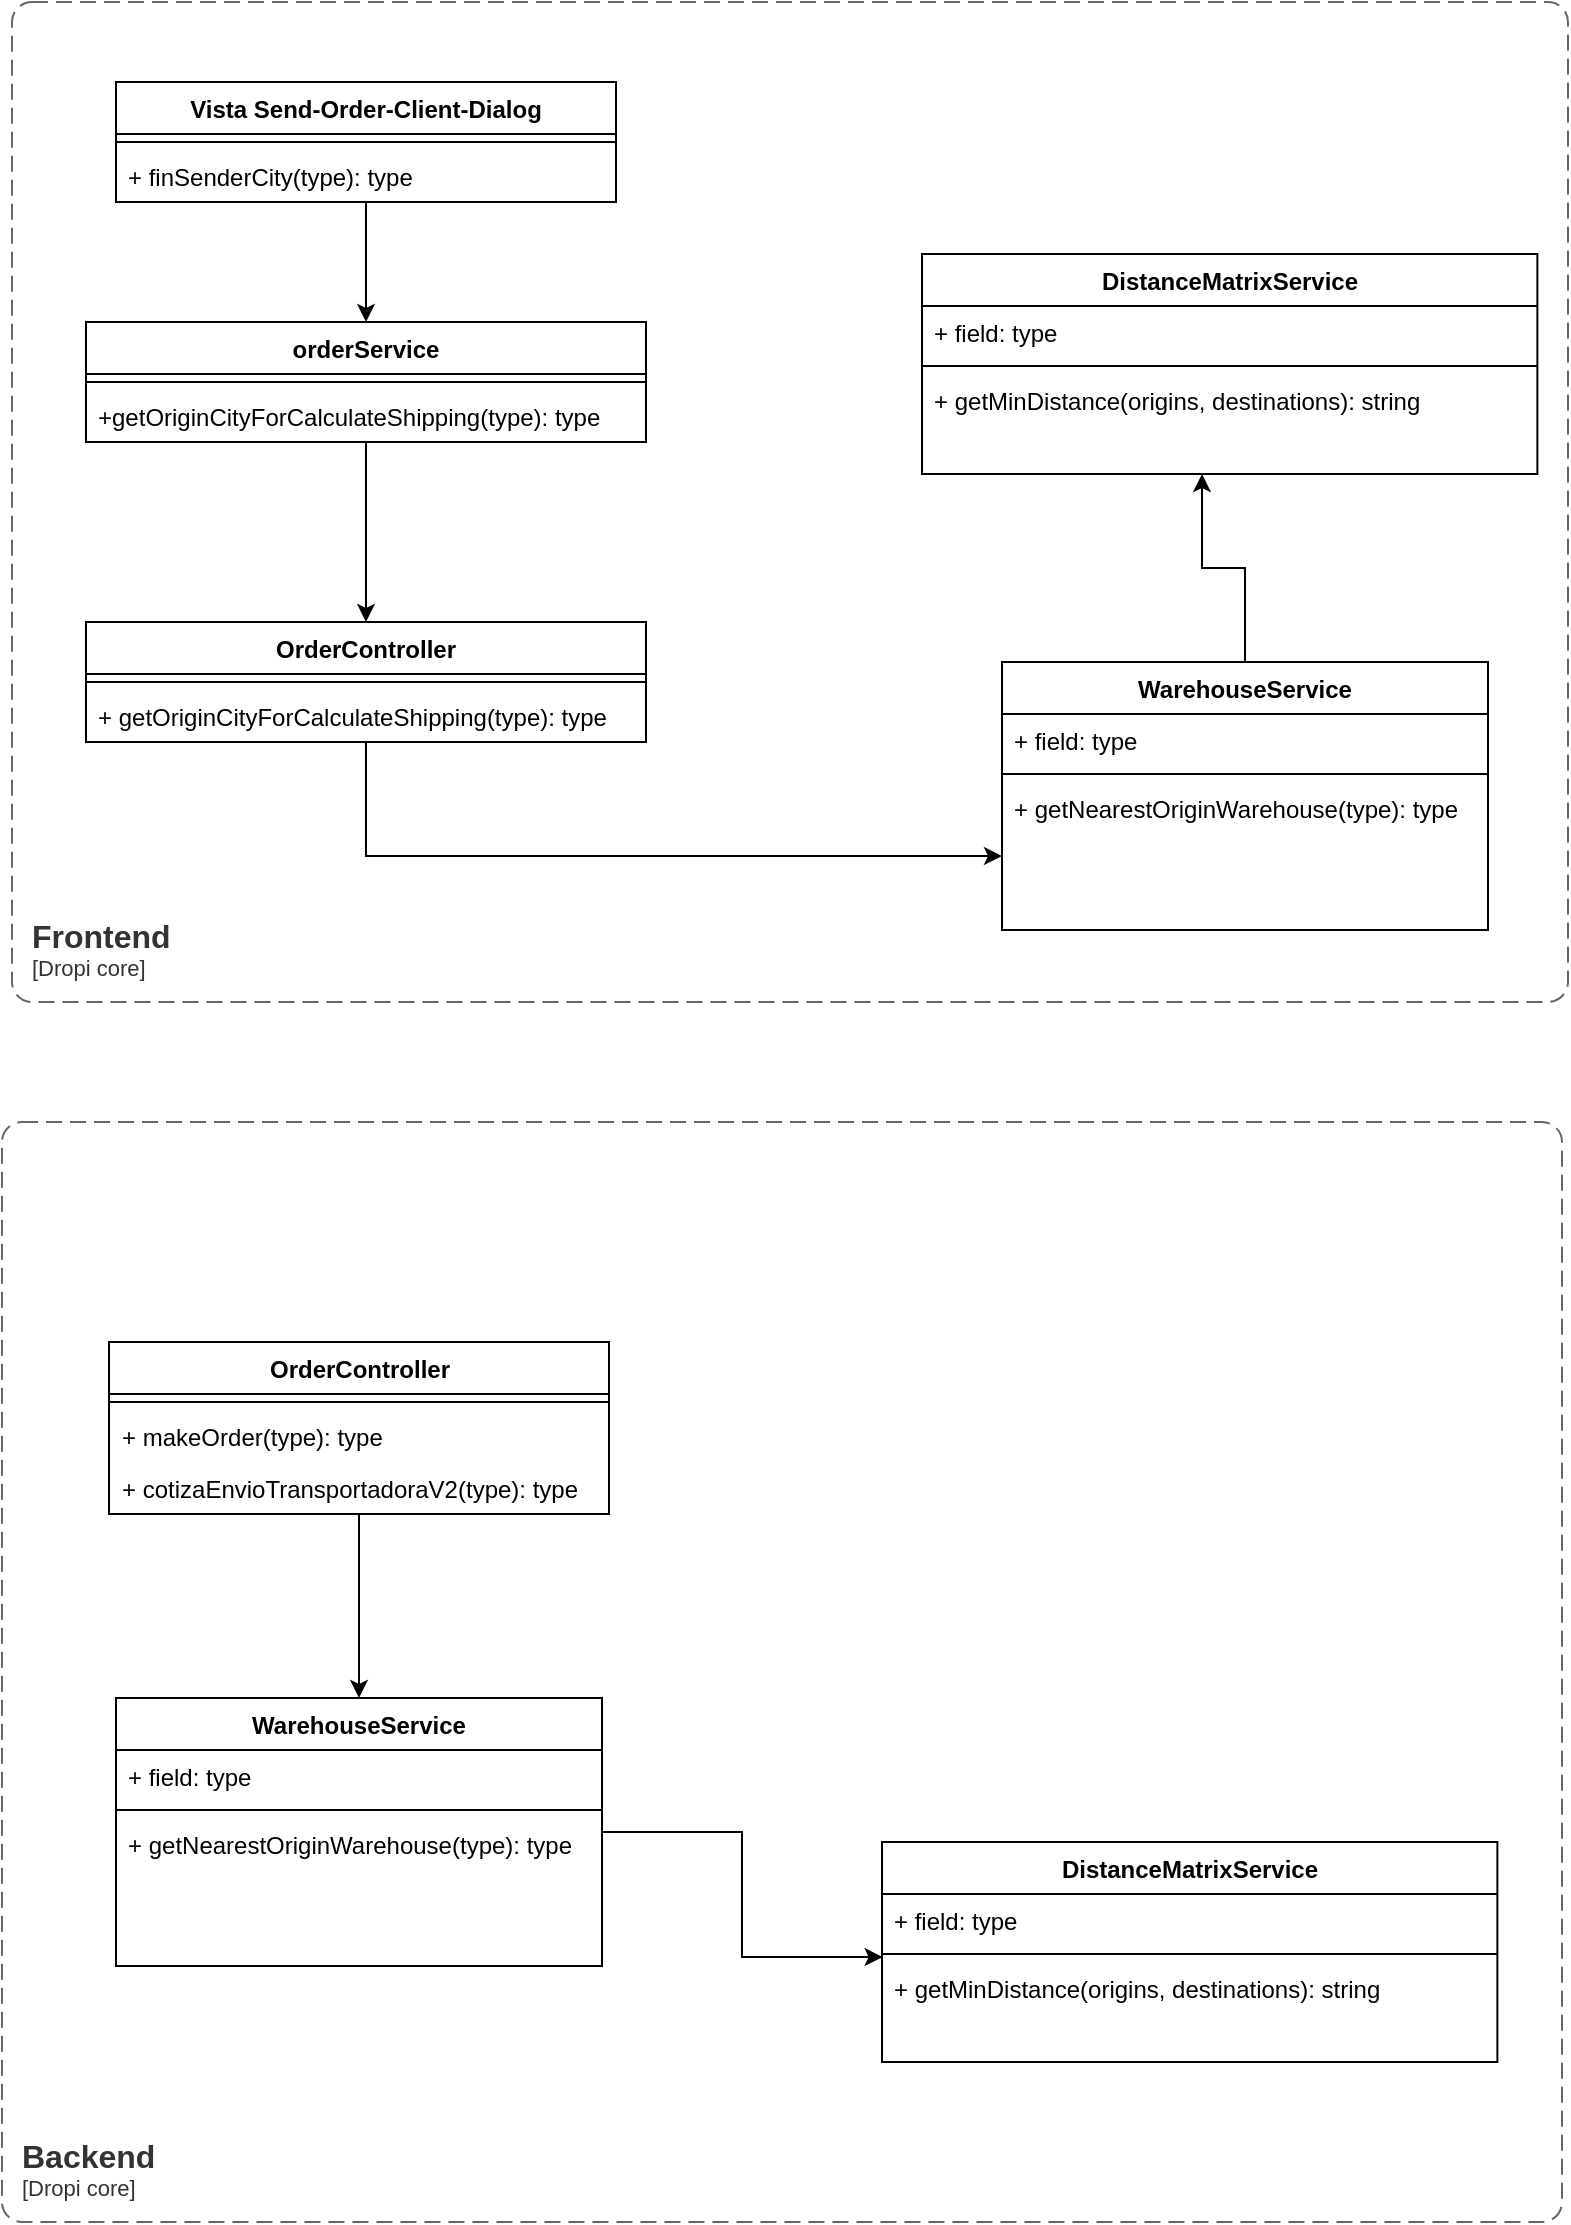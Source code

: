 <mxfile version="22.1.0" type="github">
  <diagram name="DC - Ordenes MultiBodega" id="dP7JWLLXYjm7gVHI7CY_">
    <mxGraphModel dx="1312" dy="702" grid="1" gridSize="10" guides="1" tooltips="1" connect="1" arrows="1" fold="1" page="1" pageScale="1" pageWidth="827" pageHeight="1169" math="0" shadow="0">
      <root>
        <mxCell id="0" />
        <mxCell id="1" parent="0" />
        <mxCell id="ISHGSuIzEJpDbCj77XcH-30" style="edgeStyle=orthogonalEdgeStyle;rounded=0;orthogonalLoop=1;jettySize=auto;html=1;" parent="1" source="L0VeZE1op2uClBTfo5yl-1" target="L0VeZE1op2uClBTfo5yl-5" edge="1">
          <mxGeometry relative="1" as="geometry" />
        </mxCell>
        <mxCell id="L0VeZE1op2uClBTfo5yl-1" value="OrderController" style="swimlane;fontStyle=1;align=center;verticalAlign=top;childLayout=stackLayout;horizontal=1;startSize=26;horizontalStack=0;resizeParent=1;resizeParentMax=0;resizeLast=0;collapsible=1;marginBottom=0;whiteSpace=wrap;html=1;" parent="1" vertex="1">
          <mxGeometry x="73.5" y="710" width="250" height="86" as="geometry" />
        </mxCell>
        <mxCell id="L0VeZE1op2uClBTfo5yl-3" value="" style="line;strokeWidth=1;fillColor=none;align=left;verticalAlign=middle;spacingTop=-1;spacingLeft=3;spacingRight=3;rotatable=0;labelPosition=right;points=[];portConstraint=eastwest;strokeColor=inherit;" parent="L0VeZE1op2uClBTfo5yl-1" vertex="1">
          <mxGeometry y="26" width="250" height="8" as="geometry" />
        </mxCell>
        <mxCell id="L0VeZE1op2uClBTfo5yl-4" value="+ makeOrder(type): type" style="text;strokeColor=none;fillColor=none;align=left;verticalAlign=top;spacingLeft=4;spacingRight=4;overflow=hidden;rotatable=0;points=[[0,0.5],[1,0.5]];portConstraint=eastwest;whiteSpace=wrap;html=1;" parent="L0VeZE1op2uClBTfo5yl-1" vertex="1">
          <mxGeometry y="34" width="250" height="26" as="geometry" />
        </mxCell>
        <mxCell id="ISHGSuIzEJpDbCj77XcH-2" value="+ cotizaEnvioTransportadoraV2(type): type" style="text;strokeColor=none;fillColor=none;align=left;verticalAlign=top;spacingLeft=4;spacingRight=4;overflow=hidden;rotatable=0;points=[[0,0.5],[1,0.5]];portConstraint=eastwest;whiteSpace=wrap;html=1;" parent="L0VeZE1op2uClBTfo5yl-1" vertex="1">
          <mxGeometry y="60" width="250" height="26" as="geometry" />
        </mxCell>
        <mxCell id="L0VeZE1op2uClBTfo5yl-5" value="WarehouseService" style="swimlane;fontStyle=1;align=center;verticalAlign=top;childLayout=stackLayout;horizontal=1;startSize=26;horizontalStack=0;resizeParent=1;resizeParentMax=0;resizeLast=0;collapsible=1;marginBottom=0;whiteSpace=wrap;html=1;" parent="1" vertex="1">
          <mxGeometry x="77" y="888" width="243" height="134" as="geometry" />
        </mxCell>
        <mxCell id="L0VeZE1op2uClBTfo5yl-6" value="+ field: type" style="text;strokeColor=none;fillColor=none;align=left;verticalAlign=top;spacingLeft=4;spacingRight=4;overflow=hidden;rotatable=0;points=[[0,0.5],[1,0.5]];portConstraint=eastwest;whiteSpace=wrap;html=1;" parent="L0VeZE1op2uClBTfo5yl-5" vertex="1">
          <mxGeometry y="26" width="243" height="26" as="geometry" />
        </mxCell>
        <mxCell id="L0VeZE1op2uClBTfo5yl-7" value="" style="line;strokeWidth=1;fillColor=none;align=left;verticalAlign=middle;spacingTop=-1;spacingLeft=3;spacingRight=3;rotatable=0;labelPosition=right;points=[];portConstraint=eastwest;strokeColor=inherit;" parent="L0VeZE1op2uClBTfo5yl-5" vertex="1">
          <mxGeometry y="52" width="243" height="8" as="geometry" />
        </mxCell>
        <mxCell id="L0VeZE1op2uClBTfo5yl-8" value="+&amp;nbsp;getNearestOriginWarehouse&lt;span style=&quot;background-color: initial;&quot;&gt;(type): type&lt;/span&gt;" style="text;strokeColor=none;fillColor=none;align=left;verticalAlign=top;spacingLeft=4;spacingRight=4;overflow=hidden;rotatable=0;points=[[0,0.5],[1,0.5]];portConstraint=eastwest;whiteSpace=wrap;html=1;" parent="L0VeZE1op2uClBTfo5yl-5" vertex="1">
          <mxGeometry y="60" width="243" height="74" as="geometry" />
        </mxCell>
        <mxCell id="L0VeZE1op2uClBTfo5yl-11" value="DistanceMatrixService" style="swimlane;fontStyle=1;align=center;verticalAlign=top;childLayout=stackLayout;horizontal=1;startSize=26;horizontalStack=0;resizeParent=1;resizeParentMax=0;resizeLast=0;collapsible=1;marginBottom=0;whiteSpace=wrap;html=1;" parent="1" vertex="1">
          <mxGeometry x="460" y="960" width="307.69" height="110" as="geometry" />
        </mxCell>
        <mxCell id="L0VeZE1op2uClBTfo5yl-12" value="+ field: type" style="text;strokeColor=none;fillColor=none;align=left;verticalAlign=top;spacingLeft=4;spacingRight=4;overflow=hidden;rotatable=0;points=[[0,0.5],[1,0.5]];portConstraint=eastwest;whiteSpace=wrap;html=1;" parent="L0VeZE1op2uClBTfo5yl-11" vertex="1">
          <mxGeometry y="26" width="307.69" height="26" as="geometry" />
        </mxCell>
        <mxCell id="L0VeZE1op2uClBTfo5yl-13" value="" style="line;strokeWidth=1;fillColor=none;align=left;verticalAlign=middle;spacingTop=-1;spacingLeft=3;spacingRight=3;rotatable=0;labelPosition=right;points=[];portConstraint=eastwest;strokeColor=inherit;" parent="L0VeZE1op2uClBTfo5yl-11" vertex="1">
          <mxGeometry y="52" width="307.69" height="8" as="geometry" />
        </mxCell>
        <mxCell id="L0VeZE1op2uClBTfo5yl-14" value="+ getMinDistance(origins, destinations): string" style="text;strokeColor=none;fillColor=none;align=left;verticalAlign=top;spacingLeft=4;spacingRight=4;overflow=hidden;rotatable=0;points=[[0,0.5],[1,0.5]];portConstraint=eastwest;whiteSpace=wrap;html=1;" parent="L0VeZE1op2uClBTfo5yl-11" vertex="1">
          <mxGeometry y="60" width="307.69" height="50" as="geometry" />
        </mxCell>
        <object placeholders="1" c4Name="Backend" c4Type="SystemScopeBoundary" c4Application="Dropi core" label="&lt;font style=&quot;font-size: 16px&quot;&gt;&lt;b&gt;&lt;div style=&quot;text-align: left&quot;&gt;%c4Name%&lt;/div&gt;&lt;/b&gt;&lt;/font&gt;&lt;div style=&quot;text-align: left&quot;&gt;[%c4Application%]&lt;/div&gt;" id="ISHGSuIzEJpDbCj77XcH-4">
          <mxCell style="rounded=1;fontSize=11;whiteSpace=wrap;html=1;dashed=1;arcSize=20;fillColor=none;strokeColor=#666666;fontColor=#333333;labelBackgroundColor=none;align=left;verticalAlign=bottom;labelBorderColor=none;spacingTop=0;spacing=10;dashPattern=8 4;metaEdit=1;rotatable=0;perimeter=rectanglePerimeter;noLabel=0;labelPadding=0;allowArrows=0;connectable=0;expand=0;recursiveResize=0;editable=1;pointerEvents=0;absoluteArcSize=1;points=[[0.25,0,0],[0.5,0,0],[0.75,0,0],[1,0.25,0],[1,0.5,0],[1,0.75,0],[0.75,1,0],[0.5,1,0],[0.25,1,0],[0,0.75,0],[0,0.5,0],[0,0.25,0]];" parent="1" vertex="1">
            <mxGeometry x="20" y="600" width="780" height="550" as="geometry" />
          </mxCell>
        </object>
        <object placeholders="1" c4Name="Frontend" c4Type="SystemScopeBoundary" c4Application="Dropi core" label="&lt;font style=&quot;font-size: 16px&quot;&gt;&lt;b&gt;&lt;div style=&quot;text-align: left&quot;&gt;%c4Name%&lt;/div&gt;&lt;/b&gt;&lt;/font&gt;&lt;div style=&quot;text-align: left&quot;&gt;[%c4Application%]&lt;/div&gt;" id="ISHGSuIzEJpDbCj77XcH-18">
          <mxCell style="rounded=1;fontSize=11;whiteSpace=wrap;html=1;dashed=1;arcSize=20;fillColor=none;strokeColor=#666666;fontColor=#333333;labelBackgroundColor=none;align=left;verticalAlign=bottom;labelBorderColor=none;spacingTop=0;spacing=10;dashPattern=8 4;metaEdit=1;rotatable=0;perimeter=rectanglePerimeter;noLabel=0;labelPadding=0;allowArrows=0;connectable=0;expand=0;recursiveResize=0;editable=1;pointerEvents=0;absoluteArcSize=1;points=[[0.25,0,0],[0.5,0,0],[0.75,0,0],[1,0.25,0],[1,0.5,0],[1,0.75,0],[0.75,1,0],[0.5,1,0],[0.25,1,0],[0,0.75,0],[0,0.5,0],[0,0.25,0]];" parent="1" vertex="1">
            <mxGeometry x="25" y="40" width="778" height="500" as="geometry" />
          </mxCell>
        </object>
        <mxCell id="ISHGSuIzEJpDbCj77XcH-29" style="edgeStyle=orthogonalEdgeStyle;rounded=0;orthogonalLoop=1;jettySize=auto;html=1;" parent="1" source="ISHGSuIzEJpDbCj77XcH-20" target="ISHGSuIzEJpDbCj77XcH-24" edge="1">
          <mxGeometry relative="1" as="geometry" />
        </mxCell>
        <mxCell id="ISHGSuIzEJpDbCj77XcH-20" value="Vista Send-Order-Client-Dialog" style="swimlane;fontStyle=1;align=center;verticalAlign=top;childLayout=stackLayout;horizontal=1;startSize=26;horizontalStack=0;resizeParent=1;resizeParentMax=0;resizeLast=0;collapsible=1;marginBottom=0;whiteSpace=wrap;html=1;" parent="1" vertex="1">
          <mxGeometry x="77" y="80" width="250" height="60" as="geometry" />
        </mxCell>
        <mxCell id="ISHGSuIzEJpDbCj77XcH-21" value="" style="line;strokeWidth=1;fillColor=none;align=left;verticalAlign=middle;spacingTop=-1;spacingLeft=3;spacingRight=3;rotatable=0;labelPosition=right;points=[];portConstraint=eastwest;strokeColor=inherit;" parent="ISHGSuIzEJpDbCj77XcH-20" vertex="1">
          <mxGeometry y="26" width="250" height="8" as="geometry" />
        </mxCell>
        <mxCell id="ISHGSuIzEJpDbCj77XcH-22" value="+ finSenderCity(type): type" style="text;strokeColor=none;fillColor=none;align=left;verticalAlign=top;spacingLeft=4;spacingRight=4;overflow=hidden;rotatable=0;points=[[0,0.5],[1,0.5]];portConstraint=eastwest;whiteSpace=wrap;html=1;" parent="ISHGSuIzEJpDbCj77XcH-20" vertex="1">
          <mxGeometry y="34" width="250" height="26" as="geometry" />
        </mxCell>
        <mxCell id="ISHGSuIzEJpDbCj77XcH-35" style="edgeStyle=orthogonalEdgeStyle;rounded=0;orthogonalLoop=1;jettySize=auto;html=1;entryX=0.5;entryY=0;entryDx=0;entryDy=0;" parent="1" source="ISHGSuIzEJpDbCj77XcH-24" target="ISHGSuIzEJpDbCj77XcH-32" edge="1">
          <mxGeometry relative="1" as="geometry" />
        </mxCell>
        <mxCell id="ISHGSuIzEJpDbCj77XcH-24" value="orderService" style="swimlane;fontStyle=1;align=center;verticalAlign=top;childLayout=stackLayout;horizontal=1;startSize=26;horizontalStack=0;resizeParent=1;resizeParentMax=0;resizeLast=0;collapsible=1;marginBottom=0;whiteSpace=wrap;html=1;" parent="1" vertex="1">
          <mxGeometry x="62" y="200" width="280" height="60" as="geometry" />
        </mxCell>
        <mxCell id="ISHGSuIzEJpDbCj77XcH-25" value="" style="line;strokeWidth=1;fillColor=none;align=left;verticalAlign=middle;spacingTop=-1;spacingLeft=3;spacingRight=3;rotatable=0;labelPosition=right;points=[];portConstraint=eastwest;strokeColor=inherit;" parent="ISHGSuIzEJpDbCj77XcH-24" vertex="1">
          <mxGeometry y="26" width="280" height="8" as="geometry" />
        </mxCell>
        <mxCell id="ISHGSuIzEJpDbCj77XcH-26" value="+getOriginCityForCalculateShipping&lt;span style=&quot;background-color: initial;&quot;&gt;(type): type&lt;/span&gt;" style="text;strokeColor=none;fillColor=none;align=left;verticalAlign=top;spacingLeft=4;spacingRight=4;overflow=hidden;rotatable=0;points=[[0,0.5],[1,0.5]];portConstraint=eastwest;whiteSpace=wrap;html=1;" parent="ISHGSuIzEJpDbCj77XcH-24" vertex="1">
          <mxGeometry y="34" width="280" height="26" as="geometry" />
        </mxCell>
        <mxCell id="ISHGSuIzEJpDbCj77XcH-31" style="edgeStyle=orthogonalEdgeStyle;rounded=0;orthogonalLoop=1;jettySize=auto;html=1;entryX=0.001;entryY=-0.05;entryDx=0;entryDy=0;entryPerimeter=0;" parent="1" source="L0VeZE1op2uClBTfo5yl-5" target="L0VeZE1op2uClBTfo5yl-14" edge="1">
          <mxGeometry relative="1" as="geometry" />
        </mxCell>
        <mxCell id="ISHGSuIzEJpDbCj77XcH-41" style="edgeStyle=orthogonalEdgeStyle;rounded=0;orthogonalLoop=1;jettySize=auto;html=1;entryX=0;entryY=0.5;entryDx=0;entryDy=0;" parent="1" source="ISHGSuIzEJpDbCj77XcH-32" target="ISHGSuIzEJpDbCj77XcH-39" edge="1">
          <mxGeometry relative="1" as="geometry" />
        </mxCell>
        <mxCell id="ISHGSuIzEJpDbCj77XcH-32" value="OrderController" style="swimlane;fontStyle=1;align=center;verticalAlign=top;childLayout=stackLayout;horizontal=1;startSize=26;horizontalStack=0;resizeParent=1;resizeParentMax=0;resizeLast=0;collapsible=1;marginBottom=0;whiteSpace=wrap;html=1;" parent="1" vertex="1">
          <mxGeometry x="62" y="350" width="280" height="60" as="geometry" />
        </mxCell>
        <mxCell id="ISHGSuIzEJpDbCj77XcH-33" value="" style="line;strokeWidth=1;fillColor=none;align=left;verticalAlign=middle;spacingTop=-1;spacingLeft=3;spacingRight=3;rotatable=0;labelPosition=right;points=[];portConstraint=eastwest;strokeColor=inherit;" parent="ISHGSuIzEJpDbCj77XcH-32" vertex="1">
          <mxGeometry y="26" width="280" height="8" as="geometry" />
        </mxCell>
        <mxCell id="ISHGSuIzEJpDbCj77XcH-34" value="+ getOriginCityForCalculateShipping&lt;span style=&quot;background-color: initial;&quot;&gt;(type): type&lt;/span&gt;" style="text;strokeColor=none;fillColor=none;align=left;verticalAlign=top;spacingLeft=4;spacingRight=4;overflow=hidden;rotatable=0;points=[[0,0.5],[1,0.5]];portConstraint=eastwest;whiteSpace=wrap;html=1;" parent="ISHGSuIzEJpDbCj77XcH-32" vertex="1">
          <mxGeometry y="34" width="280" height="26" as="geometry" />
        </mxCell>
        <mxCell id="ISHGSuIzEJpDbCj77XcH-36" value="WarehouseService" style="swimlane;fontStyle=1;align=center;verticalAlign=top;childLayout=stackLayout;horizontal=1;startSize=26;horizontalStack=0;resizeParent=1;resizeParentMax=0;resizeLast=0;collapsible=1;marginBottom=0;whiteSpace=wrap;html=1;" parent="1" vertex="1">
          <mxGeometry x="520" y="370" width="243" height="134" as="geometry" />
        </mxCell>
        <mxCell id="ISHGSuIzEJpDbCj77XcH-37" value="+ field: type" style="text;strokeColor=none;fillColor=none;align=left;verticalAlign=top;spacingLeft=4;spacingRight=4;overflow=hidden;rotatable=0;points=[[0,0.5],[1,0.5]];portConstraint=eastwest;whiteSpace=wrap;html=1;" parent="ISHGSuIzEJpDbCj77XcH-36" vertex="1">
          <mxGeometry y="26" width="243" height="26" as="geometry" />
        </mxCell>
        <mxCell id="ISHGSuIzEJpDbCj77XcH-38" value="" style="line;strokeWidth=1;fillColor=none;align=left;verticalAlign=middle;spacingTop=-1;spacingLeft=3;spacingRight=3;rotatable=0;labelPosition=right;points=[];portConstraint=eastwest;strokeColor=inherit;" parent="ISHGSuIzEJpDbCj77XcH-36" vertex="1">
          <mxGeometry y="52" width="243" height="8" as="geometry" />
        </mxCell>
        <mxCell id="ISHGSuIzEJpDbCj77XcH-39" value="+&amp;nbsp;getNearestOriginWarehouse&lt;span style=&quot;background-color: initial;&quot;&gt;(type): type&lt;/span&gt;" style="text;strokeColor=none;fillColor=none;align=left;verticalAlign=top;spacingLeft=4;spacingRight=4;overflow=hidden;rotatable=0;points=[[0,0.5],[1,0.5]];portConstraint=eastwest;whiteSpace=wrap;html=1;" parent="ISHGSuIzEJpDbCj77XcH-36" vertex="1">
          <mxGeometry y="60" width="243" height="74" as="geometry" />
        </mxCell>
        <mxCell id="ISHGSuIzEJpDbCj77XcH-42" value="DistanceMatrixService" style="swimlane;fontStyle=1;align=center;verticalAlign=top;childLayout=stackLayout;horizontal=1;startSize=26;horizontalStack=0;resizeParent=1;resizeParentMax=0;resizeLast=0;collapsible=1;marginBottom=0;whiteSpace=wrap;html=1;" parent="1" vertex="1">
          <mxGeometry x="480" y="166" width="307.69" height="110" as="geometry" />
        </mxCell>
        <mxCell id="ISHGSuIzEJpDbCj77XcH-43" value="+ field: type" style="text;strokeColor=none;fillColor=none;align=left;verticalAlign=top;spacingLeft=4;spacingRight=4;overflow=hidden;rotatable=0;points=[[0,0.5],[1,0.5]];portConstraint=eastwest;whiteSpace=wrap;html=1;" parent="ISHGSuIzEJpDbCj77XcH-42" vertex="1">
          <mxGeometry y="26" width="307.69" height="26" as="geometry" />
        </mxCell>
        <mxCell id="ISHGSuIzEJpDbCj77XcH-44" value="" style="line;strokeWidth=1;fillColor=none;align=left;verticalAlign=middle;spacingTop=-1;spacingLeft=3;spacingRight=3;rotatable=0;labelPosition=right;points=[];portConstraint=eastwest;strokeColor=inherit;" parent="ISHGSuIzEJpDbCj77XcH-42" vertex="1">
          <mxGeometry y="52" width="307.69" height="8" as="geometry" />
        </mxCell>
        <mxCell id="ISHGSuIzEJpDbCj77XcH-45" value="+ getMinDistance(origins, destinations): string" style="text;strokeColor=none;fillColor=none;align=left;verticalAlign=top;spacingLeft=4;spacingRight=4;overflow=hidden;rotatable=0;points=[[0,0.5],[1,0.5]];portConstraint=eastwest;whiteSpace=wrap;html=1;" parent="ISHGSuIzEJpDbCj77XcH-42" vertex="1">
          <mxGeometry y="60" width="307.69" height="50" as="geometry" />
        </mxCell>
        <mxCell id="ISHGSuIzEJpDbCj77XcH-46" style="edgeStyle=orthogonalEdgeStyle;rounded=0;orthogonalLoop=1;jettySize=auto;html=1;entryX=0.455;entryY=1;entryDx=0;entryDy=0;entryPerimeter=0;" parent="1" source="ISHGSuIzEJpDbCj77XcH-36" target="ISHGSuIzEJpDbCj77XcH-45" edge="1">
          <mxGeometry relative="1" as="geometry" />
        </mxCell>
      </root>
    </mxGraphModel>
  </diagram>
</mxfile>

